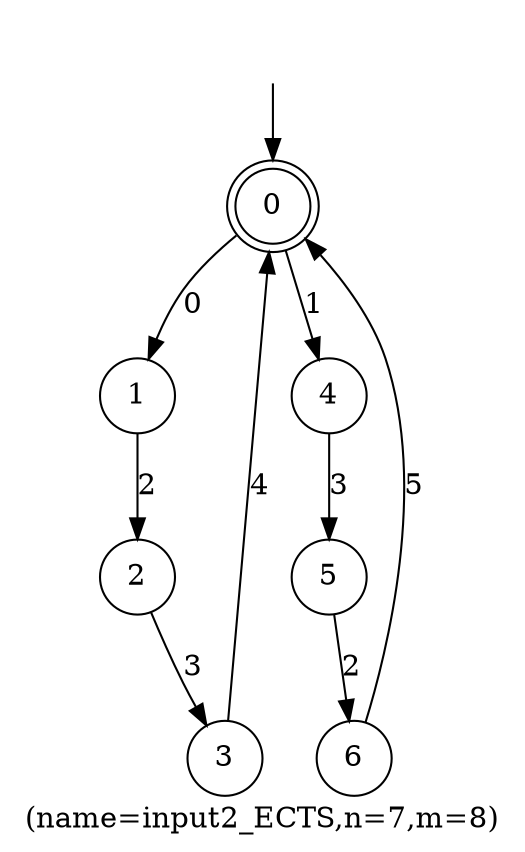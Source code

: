 digraph input2_ECTS{
	label="(name=input2_ECTS,n=7,m=8)";
	_nil [style = "invis"];
	node [shape = doublecircle]; 0;
	node [shape = circle];
	_nil -> 0;
	0->1[label="0"];
	0->4[label="1"];
	5->6[label="2"];
	1->2[label="2"];
	4->5[label="3"];
	2->3[label="3"];
	3->0[label="4"];
	6->0[label="5"];
}
